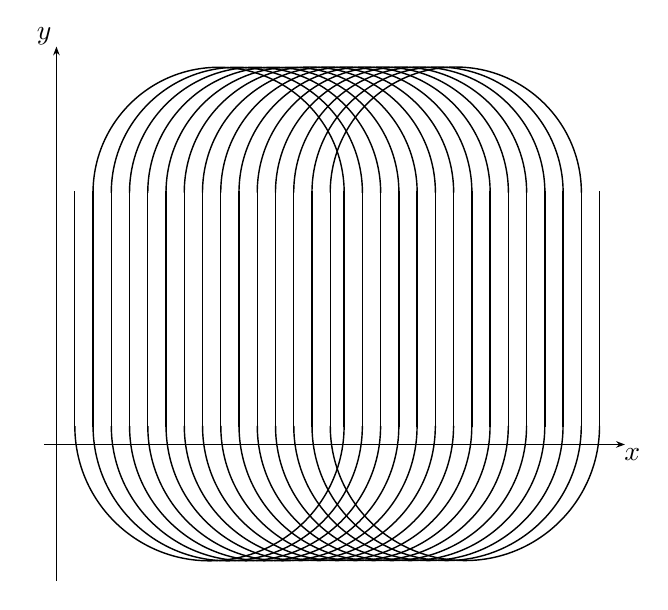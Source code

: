


\def \globalscale {1.0}
\begin{tikzpicture}[y=0.80pt, x=0.80pt, yscale=-.7*\globalscale, xscale=.7*\globalscale, inner sep=0pt, outer sep=0pt]
\path[fill=black,line join=round,line width=0.160pt] (10.436,12.81) -- (12.709,10.805) -- (14.792,12.801) -- (12.606,7.032) -- (10.436,12.81) -- cycle;



\path[fill=black,line join=round,line width=0.160pt] (373.647,261.572) -- (375.623,263.87) -- (373.602,265.929) -- (379.397,263.815) -- (373.647,261.572) -- cycle;



\path[draw=black,line join=round,line width=0.512pt] (4.541,263.845) -- (376.856,263.845);



\path[draw=black,line join=round,line width=0.512pt] (12.796,351.907) -- (12.796,10.004);



\path[cm={{1.0,0.0,0.0,1.0,(379.0,274.0)}}] (0.0,0.0) node[above right] () {$x$};



\path[cm={{1.0,0.0,0.0,1.0,(0.0,6.0)}}] (0.0,0.0) node[above right] () {$y$};



\path[draw=black,line join=round,line width=0.512pt] (24.446,100.415) -- (24.446,252.354);



\path[draw=black,line join=round,line width=0.512pt] (198.219,251.986) .. controls (198.219,299.963) and (159.326,338.856) .. (111.35,338.856) .. controls (63.373,338.856) and (24.481,299.963) .. (24.481,251.986);



\path[draw=black,line join=round,line width=0.512pt] (198.276,100.41) -- (198.276,252.35);



\path[draw=black,line join=round,line width=0.512pt] (36.219,101.426) .. controls (36.219,56.674) and (72.498,20.396) .. (117.249,20.396) .. controls (162.001,20.396) and (198.279,56.674) .. (198.279,101.426);



\path[draw=black,line join=round,line width=0.512pt] (36.219,100.415) -- (36.219,252.354);



\path[draw=black,line join=round,line width=0.512pt] (209.992,251.986) .. controls (209.992,299.963) and (171.1,338.856) .. (123.123,338.856) .. controls (75.147,338.856) and (36.254,299.963) .. (36.254,251.986);



\path[draw=black,line join=round,line width=0.512pt] (210.049,100.41) -- (210.049,252.35);



\path[draw=black,line join=round,line width=0.512pt] (47.992,101.426) .. controls (47.992,56.674) and (84.271,20.396) .. (129.022,20.396) .. controls (173.774,20.396) and (210.052,56.674) .. (210.052,101.426);



\path[draw=black,line join=round,line width=0.512pt] (47.993,100.407) -- (47.993,252.346);



\path[draw=black,line join=round,line width=0.512pt] (221.765,251.979) .. controls (221.765,299.955) and (182.873,338.848) .. (134.896,338.848) .. controls (86.92,338.848) and (48.027,299.955) .. (48.027,251.979);



\path[draw=black,line join=round,line width=0.512pt] (221.822,100.402) -- (221.822,252.342);



\path[draw=black,line join=round,line width=0.512pt] (59.766,101.418) .. controls (59.766,56.666) and (96.044,20.388) .. (140.796,20.388) .. controls (185.547,20.388) and (221.825,56.666) .. (221.825,101.418);



\path[draw=black,line join=round,line width=0.512pt] (59.766,100.407) -- (59.766,252.346);



\path[draw=black,line join=round,line width=0.512pt] (233.539,251.979) .. controls (233.539,299.955) and (194.646,338.848) .. (146.67,338.848) .. controls (98.693,338.848) and (59.801,299.955) .. (59.801,251.979);



\path[draw=black,line join=round,line width=0.512pt] (233.596,100.402) -- (233.596,252.342);



\path[draw=black,line join=round,line width=0.512pt] (71.539,101.418) .. controls (71.539,56.666) and (107.817,20.388) .. (152.569,20.388) .. controls (197.32,20.388) and (233.599,56.666) .. (233.599,101.418);



\path[draw=black,line join=round,line width=0.512pt] (71.539,100.407) -- (71.539,252.346);



\path[draw=black,line join=round,line width=0.512pt] (245.312,251.979) .. controls (245.312,299.955) and (206.419,338.848) .. (158.443,338.848) .. controls (110.466,338.848) and (71.574,299.955) .. (71.574,251.979);



\path[draw=black,line join=round,line width=0.512pt] (245.369,100.402) -- (245.369,252.342);



\path[draw=black,line join=round,line width=0.512pt] (83.312,101.418) .. controls (83.312,56.666) and (119.591,20.388) .. (164.342,20.388) .. controls (209.093,20.388) and (245.372,56.666) .. (245.372,101.418);



\path[draw=black,line join=round,line width=0.512pt] (83.312,100.253) -- (83.312,252.192);



\path[draw=black,line join=round,line width=0.512pt] (257.085,251.824) .. controls (257.085,299.801) and (218.193,338.693) .. (170.216,338.693) .. controls (122.24,338.693) and (83.347,299.801) .. (83.347,251.824);



\path[draw=black,line join=round,line width=0.512pt] (257.142,100.248) -- (257.142,252.187);



\path[draw=black,line join=round,line width=0.512pt] (95.085,101.264) .. controls (95.085,56.512) and (131.364,20.234) .. (176.115,20.234) .. controls (220.867,20.234) and (257.145,56.512) .. (257.145,101.264);



\path[draw=black,line join=round,line width=0.512pt] (95.085,100.253) -- (95.085,252.192);



\path[draw=black,line join=round,line width=0.512pt] (268.858,251.824) .. controls (268.858,299.801) and (229.966,338.693) .. (181.989,338.693) .. controls (134.013,338.693) and (95.12,299.801) .. (95.12,251.824);



\path[draw=black,line join=round,line width=0.512pt] (268.915,100.248) -- (268.915,252.187);



\path[draw=black,line join=round,line width=0.512pt] (106.859,101.264) .. controls (106.859,56.512) and (143.137,20.234) .. (187.888,20.234) .. controls (232.64,20.234) and (268.918,56.512) .. (268.918,101.264);



\path[draw=black,line join=round,line width=0.512pt] (106.859,100.253) -- (106.859,252.192);



\path[draw=black,line join=round,line width=0.512pt] (280.632,251.824) .. controls (280.632,299.801) and (241.739,338.693) .. (193.763,338.693) .. controls (145.786,338.693) and (106.893,299.801) .. (106.893,251.824);



\path[draw=black,line join=round,line width=0.512pt] (280.688,100.248) -- (280.688,252.187);



\path[draw=black,line join=round,line width=0.512pt] (118.632,101.264) .. controls (118.632,56.512) and (154.91,20.234) .. (199.662,20.234) .. controls (244.413,20.234) and (280.691,56.512) .. (280.691,101.264);



\path[draw=black,line join=round,line width=0.512pt] (118.632,100.253) -- (118.632,252.192);



\path[draw=black,line join=round,line width=0.512pt] (292.405,251.824) .. controls (292.405,299.801) and (253.512,338.693) .. (205.536,338.693) .. controls (157.559,338.693) and (118.667,299.801) .. (118.667,251.824);



\path[draw=black,line join=round,line width=0.512pt] (292.462,100.248) -- (292.462,252.187);



\path[draw=black,line join=round,line width=0.512pt] (130.405,101.264) .. controls (130.405,56.512) and (166.683,20.234) .. (211.435,20.234) .. controls (256.186,20.234) and (292.465,56.512) .. (292.465,101.264);



\path[draw=black,line join=round,line width=0.512pt] (130.405,100.253) -- (130.405,252.192);



\path[draw=black,line join=round,line width=0.512pt] (304.178,251.824) .. controls (304.178,299.801) and (265.285,338.693) .. (217.309,338.693) .. controls (169.333,338.693) and (130.44,299.801) .. (130.44,251.824);



\path[draw=black,line join=round,line width=0.512pt] (304.235,100.248) -- (304.235,252.187);



\path[draw=black,line join=round,line width=0.512pt] (142.178,101.264) .. controls (142.178,56.512) and (178.457,20.234) .. (223.208,20.234) .. controls (267.96,20.234) and (304.238,56.512) .. (304.238,101.264);



\path[draw=black,line join=round,line width=0.512pt] (142.178,100.253) -- (142.178,252.192);



\path[draw=black,line join=round,line width=0.512pt] (315.951,251.824) .. controls (315.951,299.801) and (277.059,338.693) .. (229.082,338.693) .. controls (181.106,338.693) and (142.213,299.801) .. (142.213,251.824);



\path[draw=black,line join=round,line width=0.512pt] (316.008,100.248) -- (316.008,252.187);



\path[draw=black,line join=round,line width=0.512pt] (153.952,101.264) .. controls (153.952,56.512) and (190.23,20.234) .. (234.981,20.234) .. controls (279.733,20.234) and (316.011,56.512) .. (316.011,101.264);



\path[draw=black,line join=round,line width=0.512pt] (153.952,100.253) -- (153.952,252.192);



\path[draw=black,line join=round,line width=0.512pt] (327.724,251.824) .. controls (327.724,299.801) and (288.832,338.693) .. (240.855,338.693) .. controls (192.879,338.693) and (153.986,299.801) .. (153.986,251.824);



\path[draw=black,line join=round,line width=0.512pt] (327.781,100.248) -- (327.781,252.187);



\path[draw=black,line join=round,line width=0.512pt] (165.725,101.264) .. controls (165.725,56.512) and (202.003,20.234) .. (246.755,20.234) .. controls (291.506,20.234) and (327.784,56.512) .. (327.784,101.264);



\path[draw=black,line join=round,line width=0.512pt] (165.725,100.253) -- (165.725,252.192);



\path[draw=black,line join=round,line width=0.512pt] (339.498,251.824) .. controls (339.498,299.801) and (300.605,338.693) .. (252.629,338.693) .. controls (204.652,338.693) and (165.76,299.801) .. (165.76,251.824);



\path[draw=black,line join=round,line width=0.512pt] (339.555,100.248) -- (339.555,252.187);



\path[draw=black,line join=round,line width=0.512pt] (177.498,101.264) .. controls (177.498,56.512) and (213.776,20.234) .. (258.528,20.234) .. controls (303.279,20.234) and (339.557,56.512) .. (339.557,101.264);



\path[draw=black,line join=round,line width=0.512pt] (177.498,100.253) -- (177.498,252.192);



\path[draw=black,line join=round,line width=0.512pt] (351.271,251.824) .. controls (351.271,299.801) and (312.378,338.693) .. (264.402,338.693) .. controls (216.425,338.693) and (177.533,299.801) .. (177.533,251.824);



\path[draw=black,line join=round,line width=0.512pt] (351.328,100.248) -- (351.328,252.187);



\path[draw=black,line join=round,line width=0.512pt] (189.271,101.264) .. controls (189.271,56.512) and (225.549,20.234) .. (270.301,20.234) .. controls (315.052,20.234) and (351.331,56.512) .. (351.331,101.264);



\path[draw=black,line join=round,line width=0.512pt] (189.271,100.253) -- (189.271,252.192);



\path[draw=black,line join=round,line width=0.512pt] (363.044,251.824) .. controls (363.044,299.801) and (324.152,338.693) .. (276.175,338.693) .. controls (228.199,338.693) and (189.306,299.801) .. (189.306,251.824);



\path[draw=black,line join=round,line width=0.512pt] (363.101,100.248) -- (363.101,252.187);




\end{tikzpicture}

